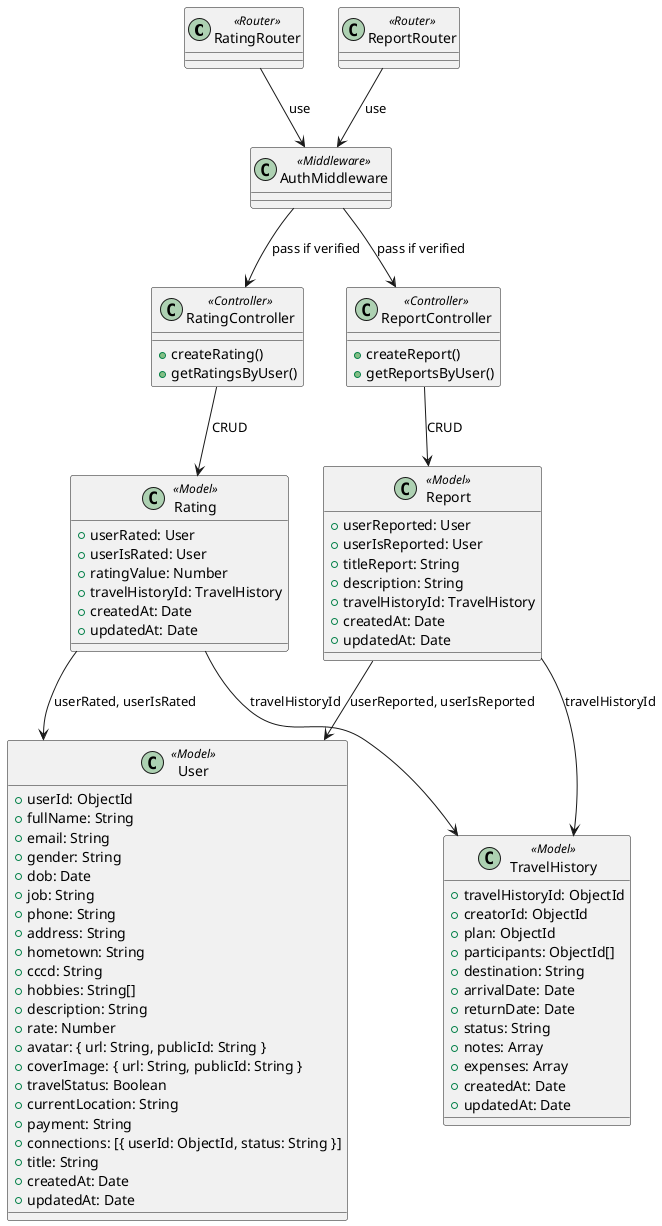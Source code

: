 @startuml
' ==== LAYERS ====
class RatingRouter <<Router>>
class ReportRouter <<Router>>
class AuthMiddleware <<Middleware>>
class RatingController <<Controller>> {
  +createRating()
  +getRatingsByUser()
}
class ReportController <<Controller>> {
  +createReport()
  +getReportsByUser()
}

' ==== MODELS ====
class Rating <<Model>> {
  +userRated: User
  +userIsRated: User
  +ratingValue: Number
  +travelHistoryId: TravelHistory
  +createdAt: Date
  +updatedAt: Date
}
class Report <<Model>> {
  +userReported: User
  +userIsReported: User
  +titleReport: String
  +description: String
  +travelHistoryId: TravelHistory
  +createdAt: Date
  +updatedAt: Date
}
class User <<Model>> {
  +userId: ObjectId
  +fullName: String
  +email: String
  +gender: String
  +dob: Date
  +job: String
  +phone: String
  +address: String
  +hometown: String
  +cccd: String
  +hobbies: String[]
  +description: String
  +rate: Number
  +avatar: { url: String, publicId: String }
  +coverImage: { url: String, publicId: String }
  +travelStatus: Boolean
  +currentLocation: String
  +payment: String
  +connections: [{ userId: ObjectId, status: String }]
  +title: String
  +createdAt: Date
  +updatedAt: Date
}
class TravelHistory <<Model>> {
  +travelHistoryId: ObjectId
  +creatorId: ObjectId
  +plan: ObjectId
  +participants: ObjectId[]
  +destination: String
  +arrivalDate: Date
  +returnDate: Date
  +status: String
  +notes: Array
  +expenses: Array
  +createdAt: Date
  +updatedAt: Date
}

' ==== LAYERED FLOW ====
RatingRouter --> AuthMiddleware : use
ReportRouter --> AuthMiddleware : use
AuthMiddleware --> RatingController : pass if verified
AuthMiddleware --> ReportController : pass if verified
RatingController --> Rating : CRUD
ReportController --> Report : CRUD
Rating --> User : userRated, userIsRated
Rating --> TravelHistory : travelHistoryId
Report --> User : userReported, userIsReported
Report --> TravelHistory : travelHistoryId

@enduml
